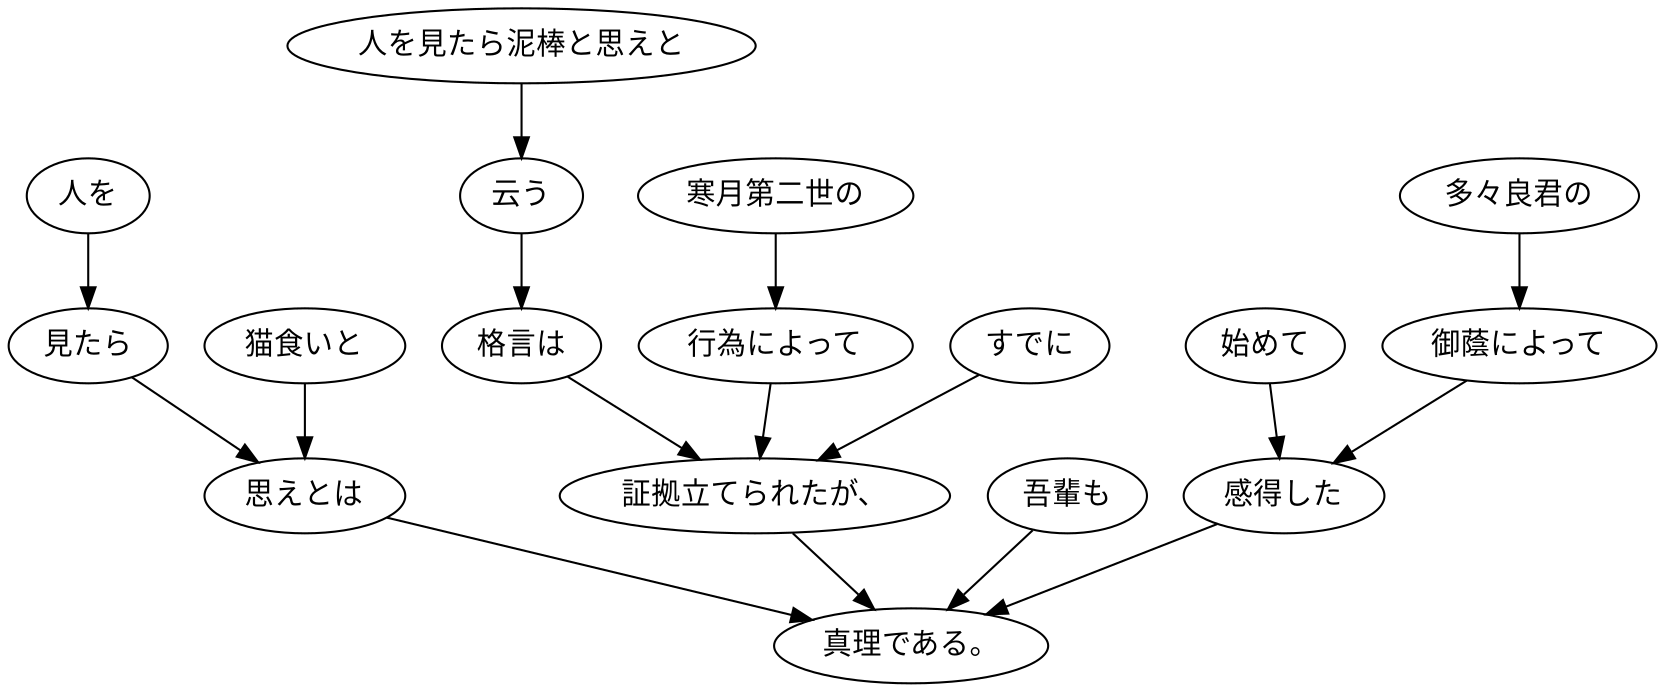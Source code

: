digraph graph3072 {
	node0 [label="人を見たら泥棒と思えと"];
	node1 [label="云う"];
	node2 [label="格言は"];
	node3 [label="寒月第二世の"];
	node4 [label="行為によって"];
	node5 [label="すでに"];
	node6 [label="証拠立てられたが、"];
	node7 [label="人を"];
	node8 [label="見たら"];
	node9 [label="猫食いと"];
	node10 [label="思えとは"];
	node11 [label="吾輩も"];
	node12 [label="多々良君の"];
	node13 [label="御蔭によって"];
	node14 [label="始めて"];
	node15 [label="感得した"];
	node16 [label="真理である。"];
	node0 -> node1;
	node1 -> node2;
	node2 -> node6;
	node3 -> node4;
	node4 -> node6;
	node5 -> node6;
	node6 -> node16;
	node7 -> node8;
	node8 -> node10;
	node9 -> node10;
	node10 -> node16;
	node11 -> node16;
	node12 -> node13;
	node13 -> node15;
	node14 -> node15;
	node15 -> node16;
}
